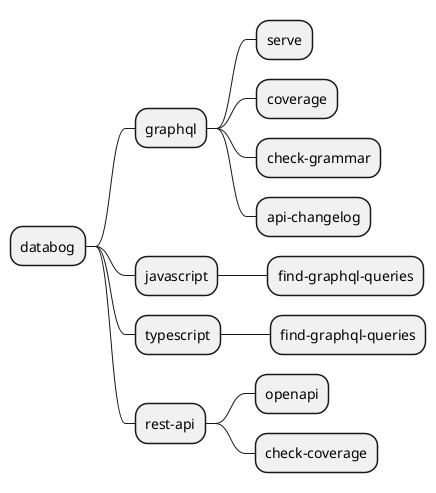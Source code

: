 @startmindmap
* databog
** graphql
*** serve
*** coverage
*** check-grammar
*** api-changelog
** javascript
*** find-graphql-queries
** typescript
*** find-graphql-queries
** rest-api
*** openapi
*** check-coverage
@endmindmap
